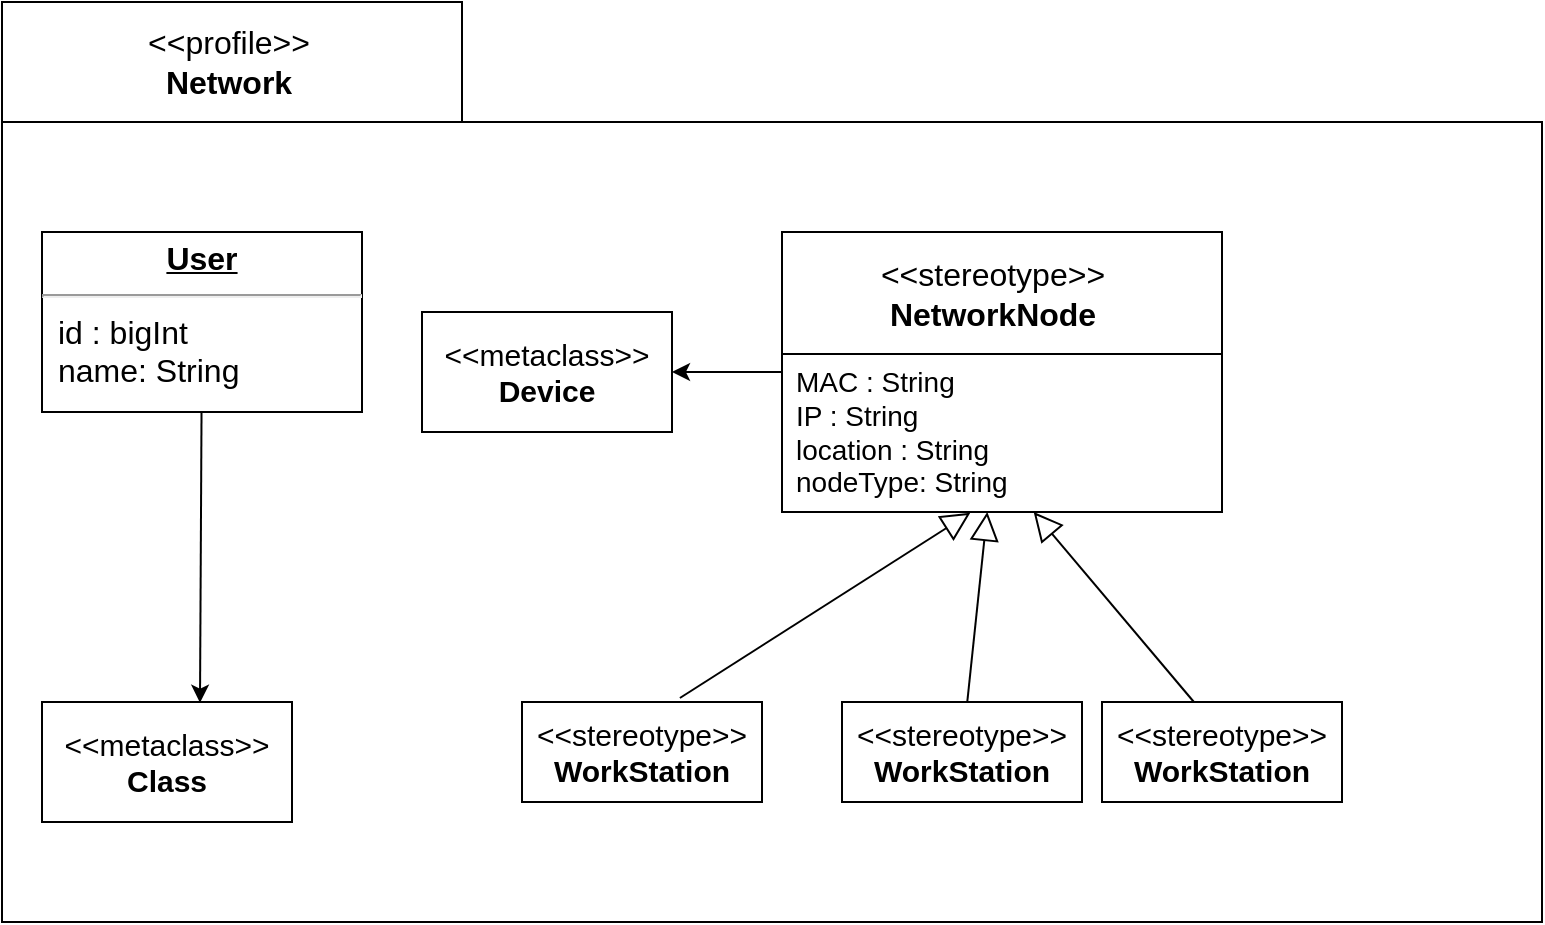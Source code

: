<mxfile version="13.9.9" type="device"><diagram id="7XK3ZGZkM9zIMHHI8B-L" name="Page-1"><mxGraphModel dx="852" dy="1594" grid="1" gridSize="10" guides="1" tooltips="1" connect="1" arrows="1" fold="1" page="1" pageScale="1" pageWidth="850" pageHeight="1100" math="0" shadow="0"><root><mxCell id="0"/><mxCell id="1" parent="0"/><mxCell id="ZV8LWCDWyiWFs_4CmnhC-1" value="" style="shape=folder;tabWidth=230;tabHeight=60;tabPosition=left;html=1;whiteSpace=wrap;align=center;" vertex="1" parent="1"><mxGeometry x="30" y="-70" width="770" height="460" as="geometry"/></mxCell><mxCell id="ZV8LWCDWyiWFs_4CmnhC-2" value="&lt;font style=&quot;font-size: 16px&quot;&gt;&lt;span&gt;&amp;lt;&amp;lt;profile&amp;gt;&amp;gt;&lt;/span&gt;&lt;br&gt;&lt;span&gt;&lt;b&gt;Network&lt;/b&gt;&lt;/span&gt;&lt;/font&gt;" style="text;html=1;align=center;verticalAlign=middle;resizable=0;points=[];autosize=1;" vertex="1" parent="1"><mxGeometry x="92.5" y="-60" width="100" height="40" as="geometry"/></mxCell><mxCell id="ZV8LWCDWyiWFs_4CmnhC-4" value="&lt;p style=&quot;margin: 4px 0px 0px ; text-align: center ; text-decoration: underline ; font-size: 16px&quot;&gt;&lt;b&gt;&lt;font style=&quot;font-size: 16px&quot;&gt;User&lt;/font&gt;&lt;/b&gt;&lt;/p&gt;&lt;hr style=&quot;font-size: 16px&quot;&gt;&lt;p style=&quot;margin: 0px 0px 0px 8px ; font-size: 16px&quot;&gt;&lt;font style=&quot;font-size: 16px&quot;&gt;id : bigInt&lt;br&gt;name: String&lt;/font&gt;&lt;/p&gt;" style="verticalAlign=top;align=left;overflow=fill;fontSize=12;fontFamily=Helvetica;html=1;" vertex="1" parent="1"><mxGeometry x="50" y="45" width="160" height="90" as="geometry"/></mxCell><mxCell id="ZV8LWCDWyiWFs_4CmnhC-11" value="&lt;span style=&quot;font-size: 15px&quot;&gt;&amp;lt;&amp;lt;metaclass&amp;gt;&amp;gt;&lt;/span&gt;&lt;br style=&quot;font-size: 15px&quot;&gt;&lt;b style=&quot;font-size: 15px&quot;&gt;Device&lt;/b&gt;" style="shape=rect;html=1;whiteSpace=wrap;align=center;" vertex="1" parent="1"><mxGeometry x="240" y="85" width="125" height="60" as="geometry"/></mxCell><mxCell id="ZV8LWCDWyiWFs_4CmnhC-12" value="&lt;span style=&quot;font-size: 15px&quot;&gt;&amp;lt;&amp;lt;metaclass&amp;gt;&amp;gt;&lt;/span&gt;&lt;br style=&quot;font-size: 15px&quot;&gt;&lt;b style=&quot;font-size: 15px&quot;&gt;Class&lt;/b&gt;" style="shape=rect;html=1;whiteSpace=wrap;align=center;" vertex="1" parent="1"><mxGeometry x="50" y="280" width="125" height="60" as="geometry"/></mxCell><mxCell id="ZV8LWCDWyiWFs_4CmnhC-19" value="&lt;font style=&quot;font-size: 15px&quot;&gt;&amp;lt;&amp;lt;stereotype&amp;gt;&amp;gt;&lt;br&gt;&lt;b&gt;WorkStation&lt;/b&gt;&lt;/font&gt;" style="shape=rect;html=1;whiteSpace=wrap;align=center;" vertex="1" parent="1"><mxGeometry x="290" y="280" width="120" height="50" as="geometry"/></mxCell><mxCell id="ZV8LWCDWyiWFs_4CmnhC-22" value="&lt;font style=&quot;font-size: 15px&quot;&gt;&amp;lt;&amp;lt;stereotype&amp;gt;&amp;gt;&lt;br&gt;&lt;b&gt;WorkStation&lt;/b&gt;&lt;/font&gt;" style="shape=rect;html=1;whiteSpace=wrap;align=center;" vertex="1" parent="1"><mxGeometry x="580" y="280" width="120" height="50" as="geometry"/></mxCell><mxCell id="ZV8LWCDWyiWFs_4CmnhC-26" value="" style="shape=rect;html=1;whiteSpace=wrap;align=center;" vertex="1" parent="1"><mxGeometry x="420" y="45" width="220" height="140" as="geometry"/></mxCell><mxCell id="ZV8LWCDWyiWFs_4CmnhC-27" value="&lt;span style=&quot;font-size: 15px&quot;&gt;&amp;lt;&amp;lt;stereotype&amp;gt;&amp;gt;&lt;/span&gt;&lt;br style=&quot;font-size: 15px&quot;&gt;&lt;b style=&quot;font-size: 15px&quot;&gt;WorkStation&lt;/b&gt;" style="shape=rect;html=1;whiteSpace=wrap;align=center;" vertex="1" parent="1"><mxGeometry x="450" y="280" width="120" height="50" as="geometry"/></mxCell><mxCell id="ZV8LWCDWyiWFs_4CmnhC-28" value="" style="endArrow=block;html=1;endFill=0;edgeStyle=none;endSize=12;labelBackgroundColor=none;align=left;" edge="1" source="ZV8LWCDWyiWFs_4CmnhC-27" target="ZV8LWCDWyiWFs_4CmnhC-26" parent="1"><mxGeometry relative="1" as="geometry"/></mxCell><mxCell id="ZV8LWCDWyiWFs_4CmnhC-29" value="" style="endArrow=block;html=1;endFill=0;edgeStyle=none;endSize=12;labelBackgroundColor=none;align=left;exitX=0.383;exitY=0;exitDx=0;exitDy=0;exitPerimeter=0;entryX=0.572;entryY=1;entryDx=0;entryDy=0;entryPerimeter=0;" edge="1" parent="1" source="ZV8LWCDWyiWFs_4CmnhC-22" target="ZV8LWCDWyiWFs_4CmnhC-26"><mxGeometry relative="1" as="geometry"><mxPoint x="520" y="290" as="sourcePoint"/><mxPoint x="520" y="220" as="targetPoint"/></mxGeometry></mxCell><mxCell id="ZV8LWCDWyiWFs_4CmnhC-30" value="" style="endArrow=block;html=1;endFill=0;edgeStyle=none;endSize=12;labelBackgroundColor=none;align=left;exitX=0.658;exitY=-0.04;exitDx=0;exitDy=0;exitPerimeter=0;entryX=0.428;entryY=1.003;entryDx=0;entryDy=0;entryPerimeter=0;" edge="1" parent="1" source="ZV8LWCDWyiWFs_4CmnhC-19" target="ZV8LWCDWyiWFs_4CmnhC-26"><mxGeometry relative="1" as="geometry"><mxPoint x="530" y="300" as="sourcePoint"/><mxPoint x="530" y="230" as="targetPoint"/></mxGeometry></mxCell><mxCell id="ZV8LWCDWyiWFs_4CmnhC-31" value="" style="line;strokeWidth=1;fillColor=none;align=left;verticalAlign=middle;spacingTop=-1;spacingLeft=3;spacingRight=3;rotatable=0;labelPosition=right;points=[];portConstraint=eastwest;" vertex="1" parent="1"><mxGeometry x="420" y="102" width="220" height="8" as="geometry"/></mxCell><mxCell id="ZV8LWCDWyiWFs_4CmnhC-32" value="&lt;span style=&quot;font-size: 16px&quot;&gt;&amp;lt;&amp;lt;stereotype&amp;gt;&amp;gt;&lt;/span&gt;&lt;br style=&quot;font-size: 16px&quot;&gt;&lt;b style=&quot;font-size: 16px&quot;&gt;NetworkNode&lt;/b&gt;" style="text;html=1;align=center;verticalAlign=middle;resizable=0;points=[];autosize=1;" vertex="1" parent="1"><mxGeometry x="460" y="56" width="130" height="40" as="geometry"/></mxCell><mxCell id="ZV8LWCDWyiWFs_4CmnhC-33" value="&lt;font style=&quot;font-size: 14px&quot;&gt;MAC : String&lt;br&gt;IP : String&lt;br&gt;location : String&lt;br&gt;nodeType: String&amp;nbsp;&lt;/font&gt;" style="text;html=1;align=left;verticalAlign=middle;resizable=0;points=[];autosize=1;" vertex="1" parent="1"><mxGeometry x="425" y="110" width="130" height="70" as="geometry"/></mxCell><mxCell id="ZV8LWCDWyiWFs_4CmnhC-35" value="" style="endArrow=classic;html=1;entryX=0.632;entryY=0.006;entryDx=0;entryDy=0;entryPerimeter=0;" edge="1" parent="1" source="ZV8LWCDWyiWFs_4CmnhC-4" target="ZV8LWCDWyiWFs_4CmnhC-12"><mxGeometry width="50" height="50" relative="1" as="geometry"><mxPoint x="380" y="310" as="sourcePoint"/><mxPoint x="430" y="260" as="targetPoint"/></mxGeometry></mxCell><mxCell id="ZV8LWCDWyiWFs_4CmnhC-36" value="" style="endArrow=classic;html=1;entryX=1;entryY=0.5;entryDx=0;entryDy=0;exitX=0;exitY=0.5;exitDx=0;exitDy=0;" edge="1" parent="1" source="ZV8LWCDWyiWFs_4CmnhC-26" target="ZV8LWCDWyiWFs_4CmnhC-11"><mxGeometry width="50" height="50" relative="1" as="geometry"><mxPoint x="139.764" y="145" as="sourcePoint"/><mxPoint x="139" y="290.36" as="targetPoint"/></mxGeometry></mxCell></root></mxGraphModel></diagram></mxfile>